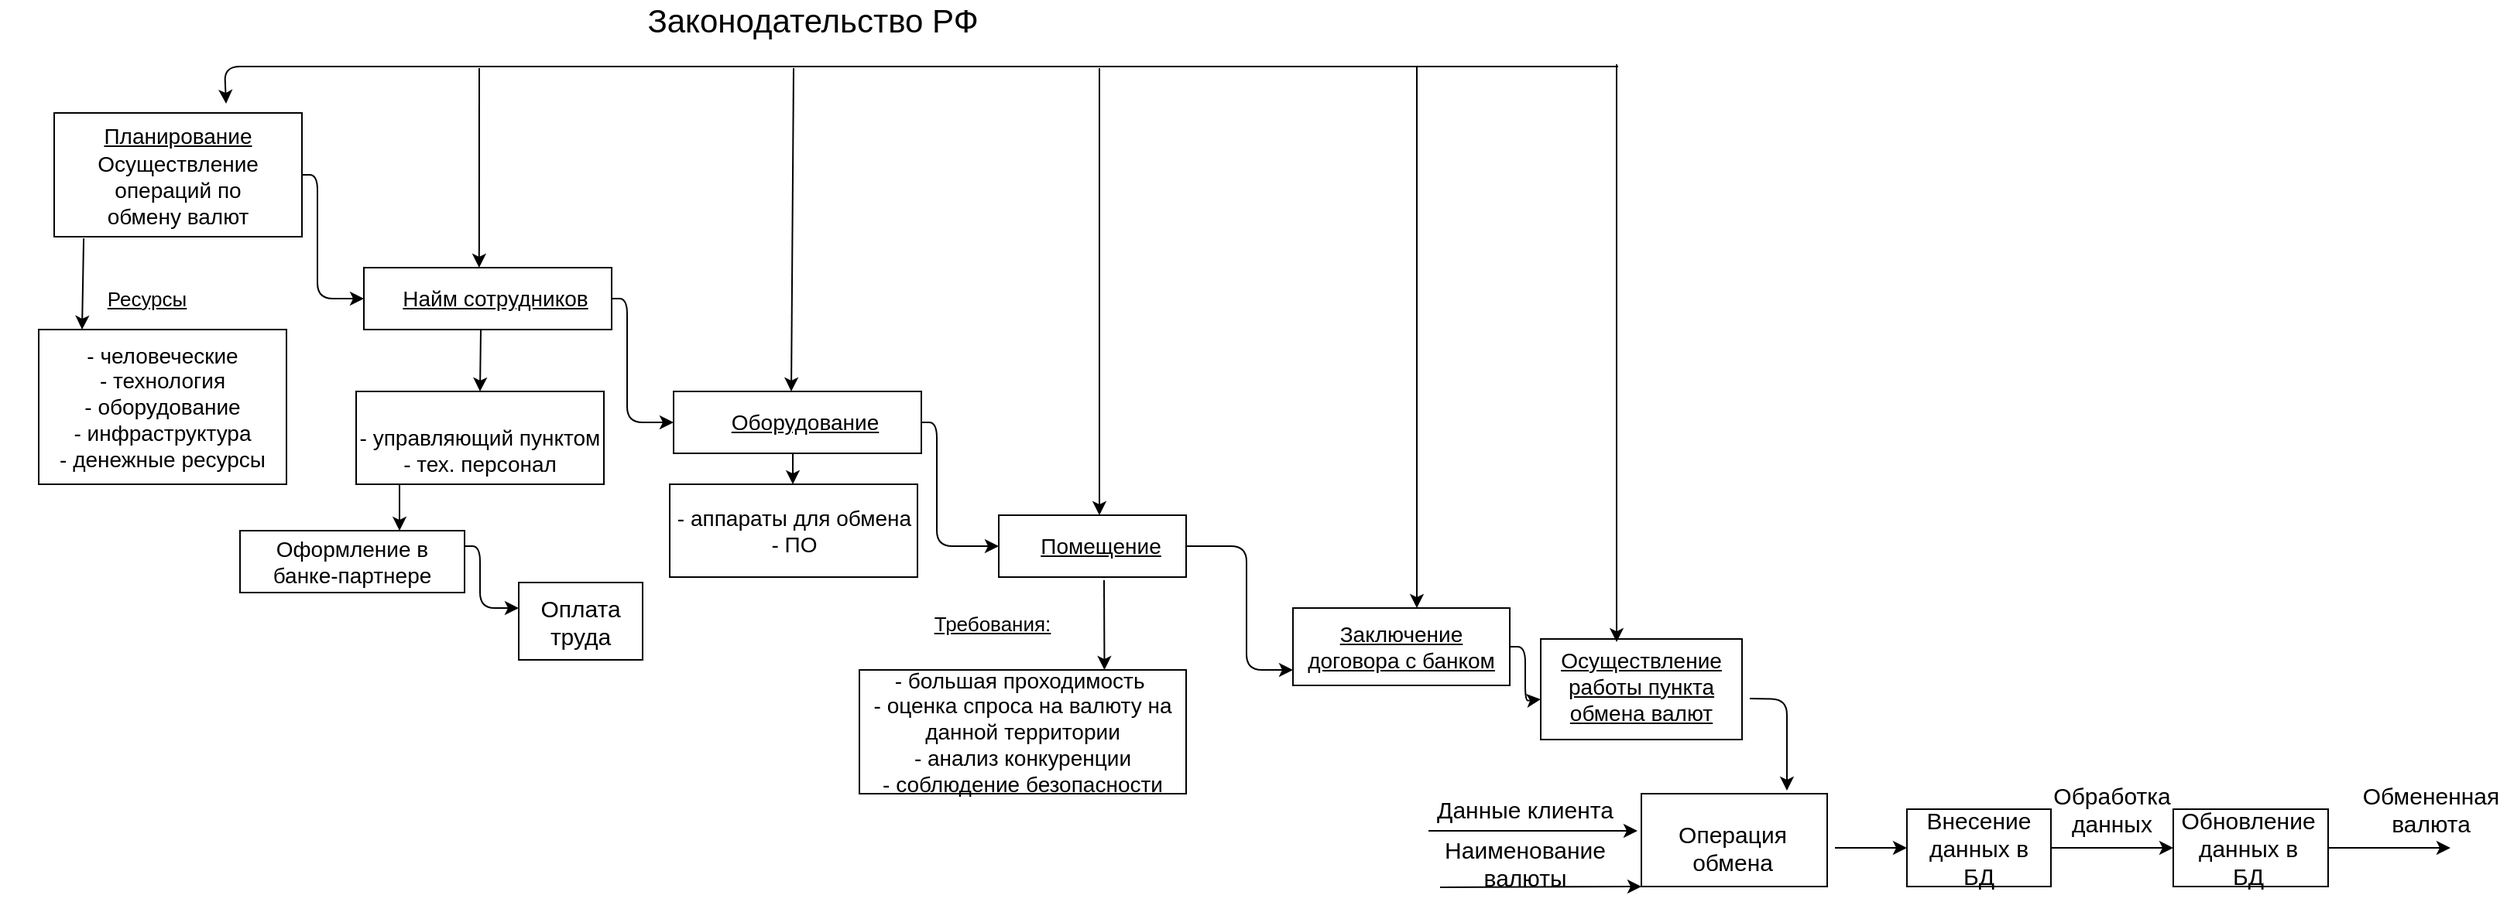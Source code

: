 <mxfile version="14.4.3" type="device"><diagram id="xHv5D1VeoGMbtDD_E7kI" name="Page-1"><mxGraphModel dx="3200" dy="1010" grid="1" gridSize="10" guides="1" tooltips="1" connect="1" arrows="1" fold="1" page="1" pageScale="1" pageWidth="1169" pageHeight="827" math="0" shadow="0"><root><mxCell id="0"/><mxCell id="1" parent="0"/><mxCell id="vB6yNguob0ygppf3gH27-1" value="" style="rounded=0;whiteSpace=wrap;html=1;" parent="1" vertex="1"><mxGeometry x="20" y="80" width="160" height="80" as="geometry"/></mxCell><mxCell id="vB6yNguob0ygppf3gH27-2" value="" style="rounded=0;whiteSpace=wrap;html=1;" parent="1" vertex="1"><mxGeometry x="220" y="180" width="160" height="40" as="geometry"/></mxCell><mxCell id="vB6yNguob0ygppf3gH27-3" value="" style="rounded=0;whiteSpace=wrap;html=1;" parent="1" vertex="1"><mxGeometry x="420" y="260" width="160" height="40" as="geometry"/></mxCell><mxCell id="vB6yNguob0ygppf3gH27-4" value="" style="rounded=0;whiteSpace=wrap;html=1;" parent="1" vertex="1"><mxGeometry x="630" y="340" width="121" height="40" as="geometry"/></mxCell><mxCell id="vB6yNguob0ygppf3gH27-5" value="" style="rounded=0;whiteSpace=wrap;html=1;" parent="1" vertex="1"><mxGeometry x="820" y="400" width="140" height="50" as="geometry"/></mxCell><mxCell id="vB6yNguob0ygppf3gH27-6" value="Планирование&lt;br&gt;&lt;br&gt;" style="text;html=1;strokeColor=none;fillColor=none;align=center;verticalAlign=middle;whiteSpace=wrap;rounded=0;fontSize=14;fontStyle=4" parent="1" vertex="1"><mxGeometry x="-15" y="75" width="230" height="55" as="geometry"/></mxCell><mxCell id="vB6yNguob0ygppf3gH27-11" value="" style="endArrow=classic;html=1;fontSize=14;exitX=1;exitY=0.5;exitDx=0;exitDy=0;entryX=0;entryY=0.5;entryDx=0;entryDy=0;" parent="1" source="vB6yNguob0ygppf3gH27-1" target="vB6yNguob0ygppf3gH27-2" edge="1"><mxGeometry width="50" height="50" relative="1" as="geometry"><mxPoint x="20" y="550" as="sourcePoint"/><mxPoint x="70" y="500" as="targetPoint"/><Array as="points"><mxPoint x="190" y="120"/><mxPoint x="190" y="200"/></Array></mxGeometry></mxCell><mxCell id="vB6yNguob0ygppf3gH27-12" value="" style="endArrow=classic;html=1;fontSize=14;exitX=1;exitY=0.5;exitDx=0;exitDy=0;entryX=0;entryY=0.5;entryDx=0;entryDy=0;" parent="1" edge="1"><mxGeometry width="50" height="50" relative="1" as="geometry"><mxPoint x="380" y="200" as="sourcePoint"/><mxPoint x="420" y="280" as="targetPoint"/><Array as="points"><mxPoint x="390" y="200"/><mxPoint x="390" y="280"/></Array></mxGeometry></mxCell><mxCell id="vB6yNguob0ygppf3gH27-13" value="" style="endArrow=classic;html=1;fontSize=14;exitX=1;exitY=0.5;exitDx=0;exitDy=0;entryX=0;entryY=0.5;entryDx=0;entryDy=0;" parent="1" target="vB6yNguob0ygppf3gH27-4" edge="1"><mxGeometry width="50" height="50" relative="1" as="geometry"><mxPoint x="580" y="280" as="sourcePoint"/><mxPoint x="620" y="360" as="targetPoint"/><Array as="points"><mxPoint x="590" y="280"/><mxPoint x="590" y="360"/></Array></mxGeometry></mxCell><mxCell id="vB6yNguob0ygppf3gH27-14" value="" style="endArrow=classic;html=1;fontSize=14;entryX=0;entryY=0.5;entryDx=0;entryDy=0;" parent="1" source="vB6yNguob0ygppf3gH27-38" edge="1"><mxGeometry width="50" height="50" relative="1" as="geometry"><mxPoint x="780" y="360" as="sourcePoint"/><mxPoint x="820" y="440" as="targetPoint"/><Array as="points"><mxPoint x="790" y="360"/><mxPoint x="790" y="440"/></Array></mxGeometry></mxCell><mxCell id="vB6yNguob0ygppf3gH27-15" value="Осуществление операций по обмену валют" style="text;html=1;strokeColor=none;fillColor=none;align=center;verticalAlign=middle;whiteSpace=wrap;rounded=0;fontSize=14;" parent="1" vertex="1"><mxGeometry x="50" y="120" width="100" height="20" as="geometry"/></mxCell><mxCell id="vB6yNguob0ygppf3gH27-16" value="" style="endArrow=classic;html=1;fontSize=14;exitX=0.119;exitY=1.013;exitDx=0;exitDy=0;exitPerimeter=0;entryX=0.175;entryY=0;entryDx=0;entryDy=0;entryPerimeter=0;" parent="1" source="vB6yNguob0ygppf3gH27-1" target="vB6yNguob0ygppf3gH27-19" edge="1"><mxGeometry width="50" height="50" relative="1" as="geometry"><mxPoint x="-10" y="550" as="sourcePoint"/><mxPoint x="39" y="210" as="targetPoint"/></mxGeometry></mxCell><mxCell id="vB6yNguob0ygppf3gH27-17" value="Ресурсы" style="text;html=1;strokeColor=none;fillColor=none;align=center;verticalAlign=middle;whiteSpace=wrap;rounded=0;fontStyle=4;fontSize=13;" parent="1" vertex="1"><mxGeometry x="60" y="190" width="40" height="20" as="geometry"/></mxCell><mxCell id="vB6yNguob0ygppf3gH27-19" value="- человеческие&lt;br&gt;- технология&lt;br&gt;- оборудование&lt;br&gt;- инфраструктура&lt;br&gt;- денежные ресурсы&lt;br&gt;" style="rounded=0;whiteSpace=wrap;html=1;fontSize=14;" parent="1" vertex="1"><mxGeometry x="10" y="220" width="160" height="100" as="geometry"/></mxCell><mxCell id="vB6yNguob0ygppf3gH27-27" value="Найм сотрудников&lt;br&gt;" style="text;html=1;strokeColor=none;fillColor=none;align=center;verticalAlign=middle;whiteSpace=wrap;rounded=0;fontSize=14;fontStyle=4" parent="1" vertex="1"><mxGeometry x="190" y="172.5" width="230" height="55" as="geometry"/></mxCell><mxCell id="vB6yNguob0ygppf3gH27-28" value="" style="endArrow=classic;html=1;fontSize=14;exitX=0.119;exitY=1.013;exitDx=0;exitDy=0;exitPerimeter=0;entryX=0.5;entryY=0;entryDx=0;entryDy=0;" parent="1" target="vB6yNguob0ygppf3gH27-30" edge="1"><mxGeometry width="50" height="50" relative="1" as="geometry"><mxPoint x="295.5" y="220" as="sourcePoint"/><mxPoint x="294.5" y="257" as="targetPoint"/></mxGeometry></mxCell><mxCell id="vB6yNguob0ygppf3gH27-30" value="&lt;br&gt;- управляющий пунктом&lt;br&gt;- тех. персонал&lt;br&gt;" style="rounded=0;whiteSpace=wrap;html=1;fontSize=14;" parent="1" vertex="1"><mxGeometry x="215" y="260" width="160" height="60" as="geometry"/></mxCell><mxCell id="vB6yNguob0ygppf3gH27-31" value="Оборудование&lt;br&gt;" style="text;html=1;strokeColor=none;fillColor=none;align=center;verticalAlign=middle;whiteSpace=wrap;rounded=0;fontSize=14;fontStyle=4" parent="1" vertex="1"><mxGeometry x="390" y="252.5" width="230" height="55" as="geometry"/></mxCell><mxCell id="vB6yNguob0ygppf3gH27-32" value="- аппараты для обмена&lt;br&gt;- ПО&lt;br&gt;" style="rounded=0;whiteSpace=wrap;html=1;fontSize=14;" parent="1" vertex="1"><mxGeometry x="417.5" y="320" width="160" height="60" as="geometry"/></mxCell><mxCell id="vB6yNguob0ygppf3gH27-35" value="" style="endArrow=classic;html=1;fontSize=14;" parent="1" edge="1"><mxGeometry width="50" height="50" relative="1" as="geometry"><mxPoint x="497" y="300" as="sourcePoint"/><mxPoint x="497" y="320" as="targetPoint"/></mxGeometry></mxCell><mxCell id="vB6yNguob0ygppf3gH27-38" value="Помещение&lt;br&gt;" style="text;html=1;strokeColor=none;fillColor=none;align=center;verticalAlign=middle;whiteSpace=wrap;rounded=0;fontSize=14;fontStyle=4" parent="1" vertex="1"><mxGeometry x="641" y="343" width="110" height="34" as="geometry"/></mxCell><mxCell id="vB6yNguob0ygppf3gH27-39" value="- большая проходимость&amp;nbsp;&lt;br&gt;- оценка спроса на валюту на данной территории&lt;br&gt;- анализ конкуренции&lt;br&gt;- соблюдение безопасности&lt;br&gt;" style="rounded=0;whiteSpace=wrap;html=1;fontSize=14;" parent="1" vertex="1"><mxGeometry x="540" y="440" width="211" height="80" as="geometry"/></mxCell><mxCell id="vB6yNguob0ygppf3gH27-40" value="" style="endArrow=classic;html=1;fontSize=14;entryX=0.75;entryY=0;entryDx=0;entryDy=0;" parent="1" target="vB6yNguob0ygppf3gH27-39" edge="1"><mxGeometry width="50" height="50" relative="1" as="geometry"><mxPoint x="698" y="382" as="sourcePoint"/><mxPoint x="694.5" y="418.5" as="targetPoint"/></mxGeometry></mxCell><mxCell id="vB6yNguob0ygppf3gH27-43" value="Требования:" style="text;html=1;strokeColor=none;fillColor=none;align=center;verticalAlign=middle;whiteSpace=wrap;rounded=0;fontSize=13;fontStyle=4" parent="1" vertex="1"><mxGeometry x="605.5" y="400" width="40" height="20" as="geometry"/></mxCell><mxCell id="vB6yNguob0ygppf3gH27-44" value="" style="endArrow=classic;html=1;fontSize=13;entryX=0.635;entryY=-0.018;entryDx=0;entryDy=0;entryPerimeter=0;" parent="1" edge="1"><mxGeometry width="50" height="50" relative="1" as="geometry"><mxPoint x="1030" y="50" as="sourcePoint"/><mxPoint x="131" y="74" as="targetPoint"/><Array as="points"><mxPoint x="280" y="50"/><mxPoint x="130" y="50"/></Array></mxGeometry></mxCell><mxCell id="vB6yNguob0ygppf3gH27-48" value="" style="endArrow=classic;html=1;fontSize=14;entryX=0.454;entryY=0.136;entryDx=0;entryDy=0;entryPerimeter=0;" parent="1" target="vB6yNguob0ygppf3gH27-27" edge="1"><mxGeometry width="50" height="50" relative="1" as="geometry"><mxPoint x="294.5" y="51" as="sourcePoint"/><mxPoint x="294.5" y="109" as="targetPoint"/></mxGeometry></mxCell><mxCell id="vB6yNguob0ygppf3gH27-51" value="Законодательство РФ" style="text;html=1;strokeColor=none;fillColor=none;align=center;verticalAlign=middle;whiteSpace=wrap;rounded=0;fontSize=21;" parent="1" vertex="1"><mxGeometry x="370" y="10" width="280" height="20" as="geometry"/></mxCell><mxCell id="vB6yNguob0ygppf3gH27-52" value="" style="endArrow=classic;html=1;fontSize=14;" parent="1" edge="1"><mxGeometry width="50" height="50" relative="1" as="geometry"><mxPoint x="497.5" y="51" as="sourcePoint"/><mxPoint x="496" y="260" as="targetPoint"/></mxGeometry></mxCell><mxCell id="vB6yNguob0ygppf3gH27-53" value="" style="endArrow=classic;html=1;fontSize=14;" parent="1" edge="1"><mxGeometry width="50" height="50" relative="1" as="geometry"><mxPoint x="695" y="51" as="sourcePoint"/><mxPoint x="695" y="340" as="targetPoint"/></mxGeometry></mxCell><mxCell id="vB6yNguob0ygppf3gH27-55" value="" style="endArrow=classic;html=1;fontSize=14;" parent="1" edge="1"><mxGeometry width="50" height="50" relative="1" as="geometry"><mxPoint x="900" y="50" as="sourcePoint"/><mxPoint x="900" y="400" as="targetPoint"/></mxGeometry></mxCell><mxCell id="vB6yNguob0ygppf3gH27-56" value="Заключение договора с банком&lt;br&gt;" style="text;html=1;strokeColor=none;fillColor=none;align=center;verticalAlign=middle;whiteSpace=wrap;rounded=0;fontSize=14;fontStyle=4" parent="1" vertex="1"><mxGeometry x="820" y="397.5" width="140" height="55" as="geometry"/></mxCell><mxCell id="vB6yNguob0ygppf3gH27-57" value="Оформление в банке-партнере&lt;br&gt;" style="rounded=0;whiteSpace=wrap;html=1;fontSize=14;" parent="1" vertex="1"><mxGeometry x="140" y="350" width="145" height="40" as="geometry"/></mxCell><mxCell id="vB6yNguob0ygppf3gH27-58" value="" style="endArrow=classic;html=1;fontSize=14;exitX=0.175;exitY=1;exitDx=0;exitDy=0;exitPerimeter=0;" parent="1" source="vB6yNguob0ygppf3gH27-30" edge="1"><mxGeometry width="50" height="50" relative="1" as="geometry"><mxPoint x="250" y="340" as="sourcePoint"/><mxPoint x="243" y="350" as="targetPoint"/></mxGeometry></mxCell><mxCell id="vB6yNguob0ygppf3gH27-59" value="" style="endArrow=classic;html=1;fontSize=14;exitX=1;exitY=0.5;exitDx=0;exitDy=0;" parent="1" edge="1"><mxGeometry width="50" height="50" relative="1" as="geometry"><mxPoint x="285" y="360" as="sourcePoint"/><mxPoint x="320" y="400" as="targetPoint"/><Array as="points"><mxPoint x="295" y="360"/><mxPoint x="295" y="400"/></Array></mxGeometry></mxCell><mxCell id="vB6yNguob0ygppf3gH27-60" value="" style="rounded=0;whiteSpace=wrap;html=1;fontSize=21;" parent="1" vertex="1"><mxGeometry x="320" y="383.5" width="80" height="50" as="geometry"/></mxCell><mxCell id="vB6yNguob0ygppf3gH27-61" value="Оплата труда" style="text;html=1;strokeColor=none;fillColor=none;align=center;verticalAlign=middle;whiteSpace=wrap;rounded=0;fontSize=15;" parent="1" vertex="1"><mxGeometry x="340" y="398.5" width="40" height="20" as="geometry"/></mxCell><mxCell id="vB6yNguob0ygppf3gH27-65" value="" style="rounded=0;whiteSpace=wrap;html=1;fontSize=15;" parent="1" vertex="1"><mxGeometry x="980" y="420" width="130" height="65" as="geometry"/></mxCell><mxCell id="vB6yNguob0ygppf3gH27-66" value="Осуществление работы пункта обмена валют&lt;br&gt;&lt;br&gt;" style="text;html=1;strokeColor=none;fillColor=none;align=center;verticalAlign=middle;whiteSpace=wrap;rounded=0;fontSize=14;fontStyle=4" parent="1" vertex="1"><mxGeometry x="975" y="433.5" width="140" height="50" as="geometry"/></mxCell><mxCell id="vB6yNguob0ygppf3gH27-67" value="" style="endArrow=classic;html=1;fontSize=14;entryX=0.377;entryY=0.031;entryDx=0;entryDy=0;entryPerimeter=0;" parent="1" target="vB6yNguob0ygppf3gH27-65" edge="1"><mxGeometry width="50" height="50" relative="1" as="geometry"><mxPoint x="1029" y="48.5" as="sourcePoint"/><mxPoint x="1029" y="398.5" as="targetPoint"/></mxGeometry></mxCell><mxCell id="vB6yNguob0ygppf3gH27-68" value="" style="endArrow=classic;html=1;fontSize=15;exitX=1;exitY=0.5;exitDx=0;exitDy=0;" parent="1" source="vB6yNguob0ygppf3gH27-56" edge="1"><mxGeometry width="50" height="50" relative="1" as="geometry"><mxPoint x="950" y="470" as="sourcePoint"/><mxPoint x="980" y="459" as="targetPoint"/><Array as="points"><mxPoint x="970" y="425"/><mxPoint x="970" y="460"/></Array></mxGeometry></mxCell><mxCell id="vB6yNguob0ygppf3gH27-70" value="" style="rounded=0;whiteSpace=wrap;html=1;fontSize=15;" parent="1" vertex="1"><mxGeometry x="1045" y="520" width="120" height="60" as="geometry"/></mxCell><mxCell id="vB6yNguob0ygppf3gH27-71" value="Операция обмена" style="text;html=1;strokeColor=none;fillColor=none;align=center;verticalAlign=middle;whiteSpace=wrap;rounded=0;fontSize=15;" parent="1" vertex="1"><mxGeometry x="1083.5" y="545" width="40" height="20" as="geometry"/></mxCell><mxCell id="vB6yNguob0ygppf3gH27-74" value="" style="endArrow=classic;html=1;fontSize=15;" parent="1" edge="1"><mxGeometry width="50" height="50" relative="1" as="geometry"><mxPoint x="907.5" y="544" as="sourcePoint"/><mxPoint x="1042.5" y="544" as="targetPoint"/></mxGeometry></mxCell><mxCell id="vB6yNguob0ygppf3gH27-75" value="" style="endArrow=classic;html=1;fontSize=15;entryX=0;entryY=0.25;entryDx=0;entryDy=0;" parent="1" edge="1"><mxGeometry width="50" height="50" relative="1" as="geometry"><mxPoint x="915" y="580.5" as="sourcePoint"/><mxPoint x="1045" y="580" as="targetPoint"/></mxGeometry></mxCell><mxCell id="vB6yNguob0ygppf3gH27-76" value="Данные клиента" style="text;html=1;strokeColor=none;fillColor=none;align=center;verticalAlign=middle;whiteSpace=wrap;rounded=0;fontSize=15;" parent="1" vertex="1"><mxGeometry x="905" y="520" width="130" height="20" as="geometry"/></mxCell><mxCell id="vB6yNguob0ygppf3gH27-77" value="Наименование валюты" style="text;html=1;strokeColor=none;fillColor=none;align=center;verticalAlign=middle;whiteSpace=wrap;rounded=0;fontSize=15;" parent="1" vertex="1"><mxGeometry x="950" y="555" width="40" height="20" as="geometry"/></mxCell><mxCell id="vB6yNguob0ygppf3gH27-78" value="" style="endArrow=classic;html=1;fontSize=15;entryX=0;entryY=0.5;entryDx=0;entryDy=0;" parent="1" target="vB6yNguob0ygppf3gH27-79" edge="1"><mxGeometry width="50" height="50" relative="1" as="geometry"><mxPoint x="1170" y="555" as="sourcePoint"/><mxPoint x="1218.5" y="555" as="targetPoint"/><Array as="points"/></mxGeometry></mxCell><mxCell id="vB6yNguob0ygppf3gH27-79" value="" style="rounded=0;whiteSpace=wrap;html=1;fontSize=15;" parent="1" vertex="1"><mxGeometry x="1216.5" y="530" width="93" height="50" as="geometry"/></mxCell><mxCell id="vB6yNguob0ygppf3gH27-81" value="Внесение данных в БД" style="text;html=1;strokeColor=none;fillColor=none;align=center;verticalAlign=middle;whiteSpace=wrap;rounded=0;fontSize=15;" parent="1" vertex="1"><mxGeometry x="1243" y="545" width="40" height="20" as="geometry"/></mxCell><mxCell id="vB6yNguob0ygppf3gH27-86" value="" style="rounded=0;whiteSpace=wrap;html=1;fontSize=15;" parent="1" vertex="1"><mxGeometry x="1388.5" y="530" width="100" height="50" as="geometry"/></mxCell><mxCell id="vB6yNguob0ygppf3gH27-87" value="" style="endArrow=classic;html=1;fontSize=15;exitX=1;exitY=0.5;exitDx=0;exitDy=0;entryX=0;entryY=0.5;entryDx=0;entryDy=0;" parent="1" source="vB6yNguob0ygppf3gH27-79" edge="1"><mxGeometry width="50" height="50" relative="1" as="geometry"><mxPoint x="1335.5" y="555" as="sourcePoint"/><mxPoint x="1388.5" y="555" as="targetPoint"/><Array as="points"/></mxGeometry></mxCell><mxCell id="vB6yNguob0ygppf3gH27-88" value="Обработка данных" style="text;html=1;strokeColor=none;fillColor=none;align=center;verticalAlign=middle;whiteSpace=wrap;rounded=0;fontSize=15;" parent="1" vertex="1"><mxGeometry x="1329" y="520" width="40" height="20" as="geometry"/></mxCell><mxCell id="vB6yNguob0ygppf3gH27-90" value="Обновление данных в БД" style="text;html=1;strokeColor=none;fillColor=none;align=center;verticalAlign=middle;whiteSpace=wrap;rounded=0;fontSize=15;" parent="1" vertex="1"><mxGeometry x="1416.5" y="545" width="40" height="20" as="geometry"/></mxCell><mxCell id="vB6yNguob0ygppf3gH27-91" value="" style="endArrow=classic;html=1;fontSize=15;exitX=1;exitY=0.5;exitDx=0;exitDy=0;entryX=0;entryY=0.5;entryDx=0;entryDy=0;" parent="1" edge="1"><mxGeometry width="50" height="50" relative="1" as="geometry"><mxPoint x="1488.5" y="555" as="sourcePoint"/><mxPoint x="1567.5" y="555" as="targetPoint"/><Array as="points"/></mxGeometry></mxCell><mxCell id="vB6yNguob0ygppf3gH27-92" value="Обмененная валюта" style="text;html=1;strokeColor=none;fillColor=none;align=center;verticalAlign=middle;whiteSpace=wrap;rounded=0;fontSize=15;" parent="1" vertex="1"><mxGeometry x="1534.5" y="520" width="40" height="20" as="geometry"/></mxCell><mxCell id="WCGQo_Wa-3T1NmKtb7oT-3" value="" style="endArrow=classic;html=1;fontSize=14;exitX=1;exitY=0.5;exitDx=0;exitDy=0;" parent="1" source="vB6yNguob0ygppf3gH27-66" edge="1"><mxGeometry width="50" height="50" relative="1" as="geometry"><mxPoint x="1100" y="430" as="sourcePoint"/><mxPoint x="1139" y="518" as="targetPoint"/><Array as="points"><mxPoint x="1139" y="459"/><mxPoint x="1139" y="490"/></Array></mxGeometry></mxCell></root></mxGraphModel></diagram></mxfile>